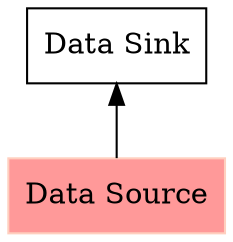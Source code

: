 digraph PACT {
size ="4,4"
N1 [label="Data Source" color="#ffcfbf" style="filled" fillcolor="#ff9999" shape=box];
N0 [label="Data Sink" shape=box];
N0 -> N1 [dir=back];
}